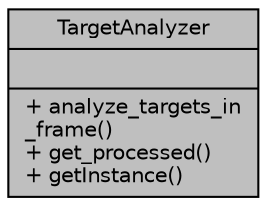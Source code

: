 digraph "TargetAnalyzer"
{
  edge [fontname="Helvetica",fontsize="10",labelfontname="Helvetica",labelfontsize="10"];
  node [fontname="Helvetica",fontsize="10",shape=record];
  Node1 [label="{TargetAnalyzer\n||+ analyze_targets_in\l_frame()\l+ get_processed()\l+ getInstance()\l}",height=0.2,width=0.4,color="black", fillcolor="grey75", style="filled" fontcolor="black"];
}

